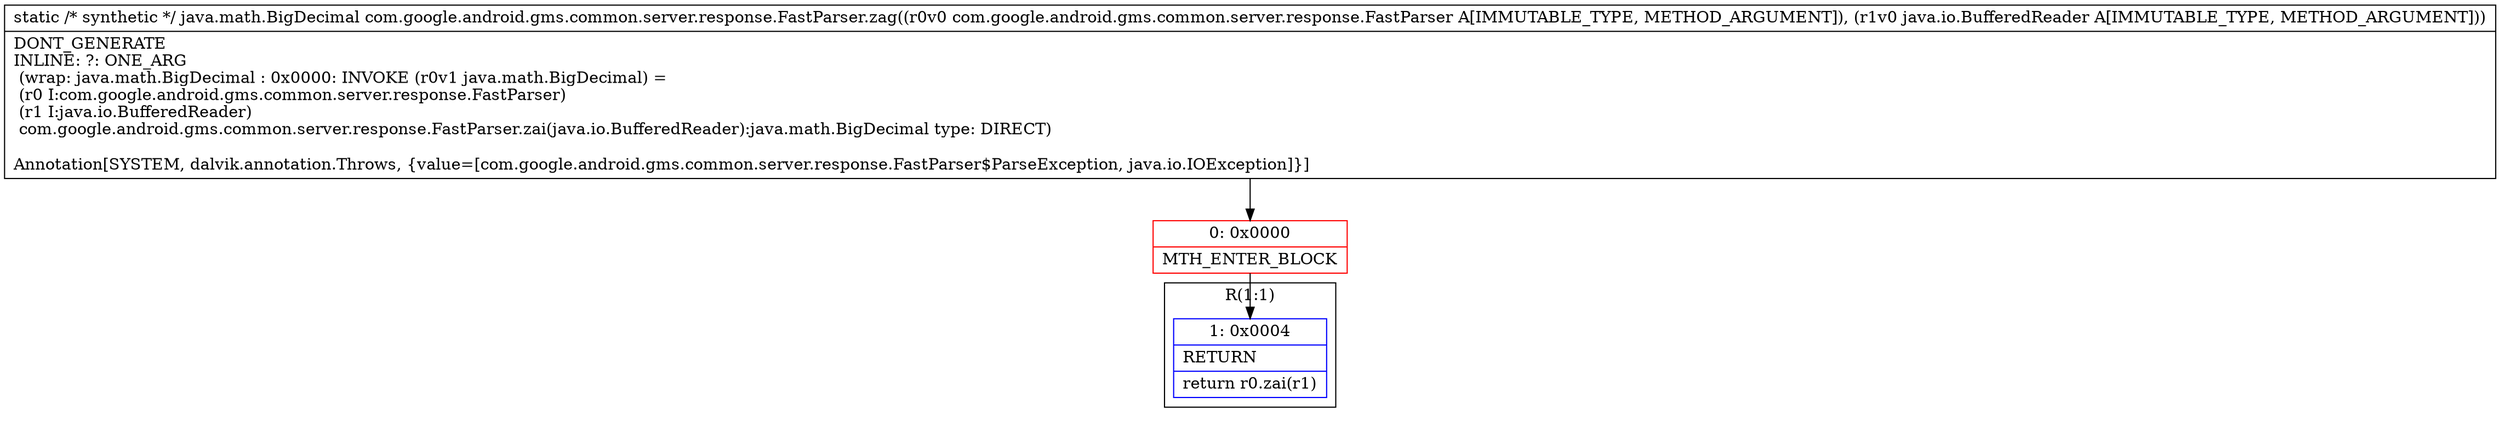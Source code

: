 digraph "CFG forcom.google.android.gms.common.server.response.FastParser.zag(Lcom\/google\/android\/gms\/common\/server\/response\/FastParser;Ljava\/io\/BufferedReader;)Ljava\/math\/BigDecimal;" {
subgraph cluster_Region_1719212635 {
label = "R(1:1)";
node [shape=record,color=blue];
Node_1 [shape=record,label="{1\:\ 0x0004|RETURN\l|return r0.zai(r1)\l}"];
}
Node_0 [shape=record,color=red,label="{0\:\ 0x0000|MTH_ENTER_BLOCK\l}"];
MethodNode[shape=record,label="{static \/* synthetic *\/ java.math.BigDecimal com.google.android.gms.common.server.response.FastParser.zag((r0v0 com.google.android.gms.common.server.response.FastParser A[IMMUTABLE_TYPE, METHOD_ARGUMENT]), (r1v0 java.io.BufferedReader A[IMMUTABLE_TYPE, METHOD_ARGUMENT]))  | DONT_GENERATE\lINLINE: ?: ONE_ARG  \l  (wrap: java.math.BigDecimal : 0x0000: INVOKE  (r0v1 java.math.BigDecimal) = \l  (r0 I:com.google.android.gms.common.server.response.FastParser)\l  (r1 I:java.io.BufferedReader)\l com.google.android.gms.common.server.response.FastParser.zai(java.io.BufferedReader):java.math.BigDecimal type: DIRECT)\l\lAnnotation[SYSTEM, dalvik.annotation.Throws, \{value=[com.google.android.gms.common.server.response.FastParser$ParseException, java.io.IOException]\}]\l}"];
MethodNode -> Node_0;
Node_0 -> Node_1;
}

